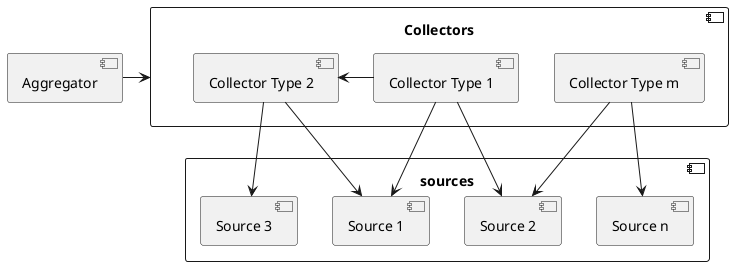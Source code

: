 @startuml

component sources as S{
component "Source 1" as S1
component "Source 2" as S2
component "Source 3" as S3
component "Source n" as SN
}


component Collectors  as E{
component "Collector Type 1" as E1
component "Collector Type 2" as E2
component "Collector Type m" as EM
}

component Aggregator as A

A -> E
E1 --> S1
E1 --> S2

E2 --> S1
E2 --> S3

EM -> SN
EM -> S2

E1 -> E2



@enduml
